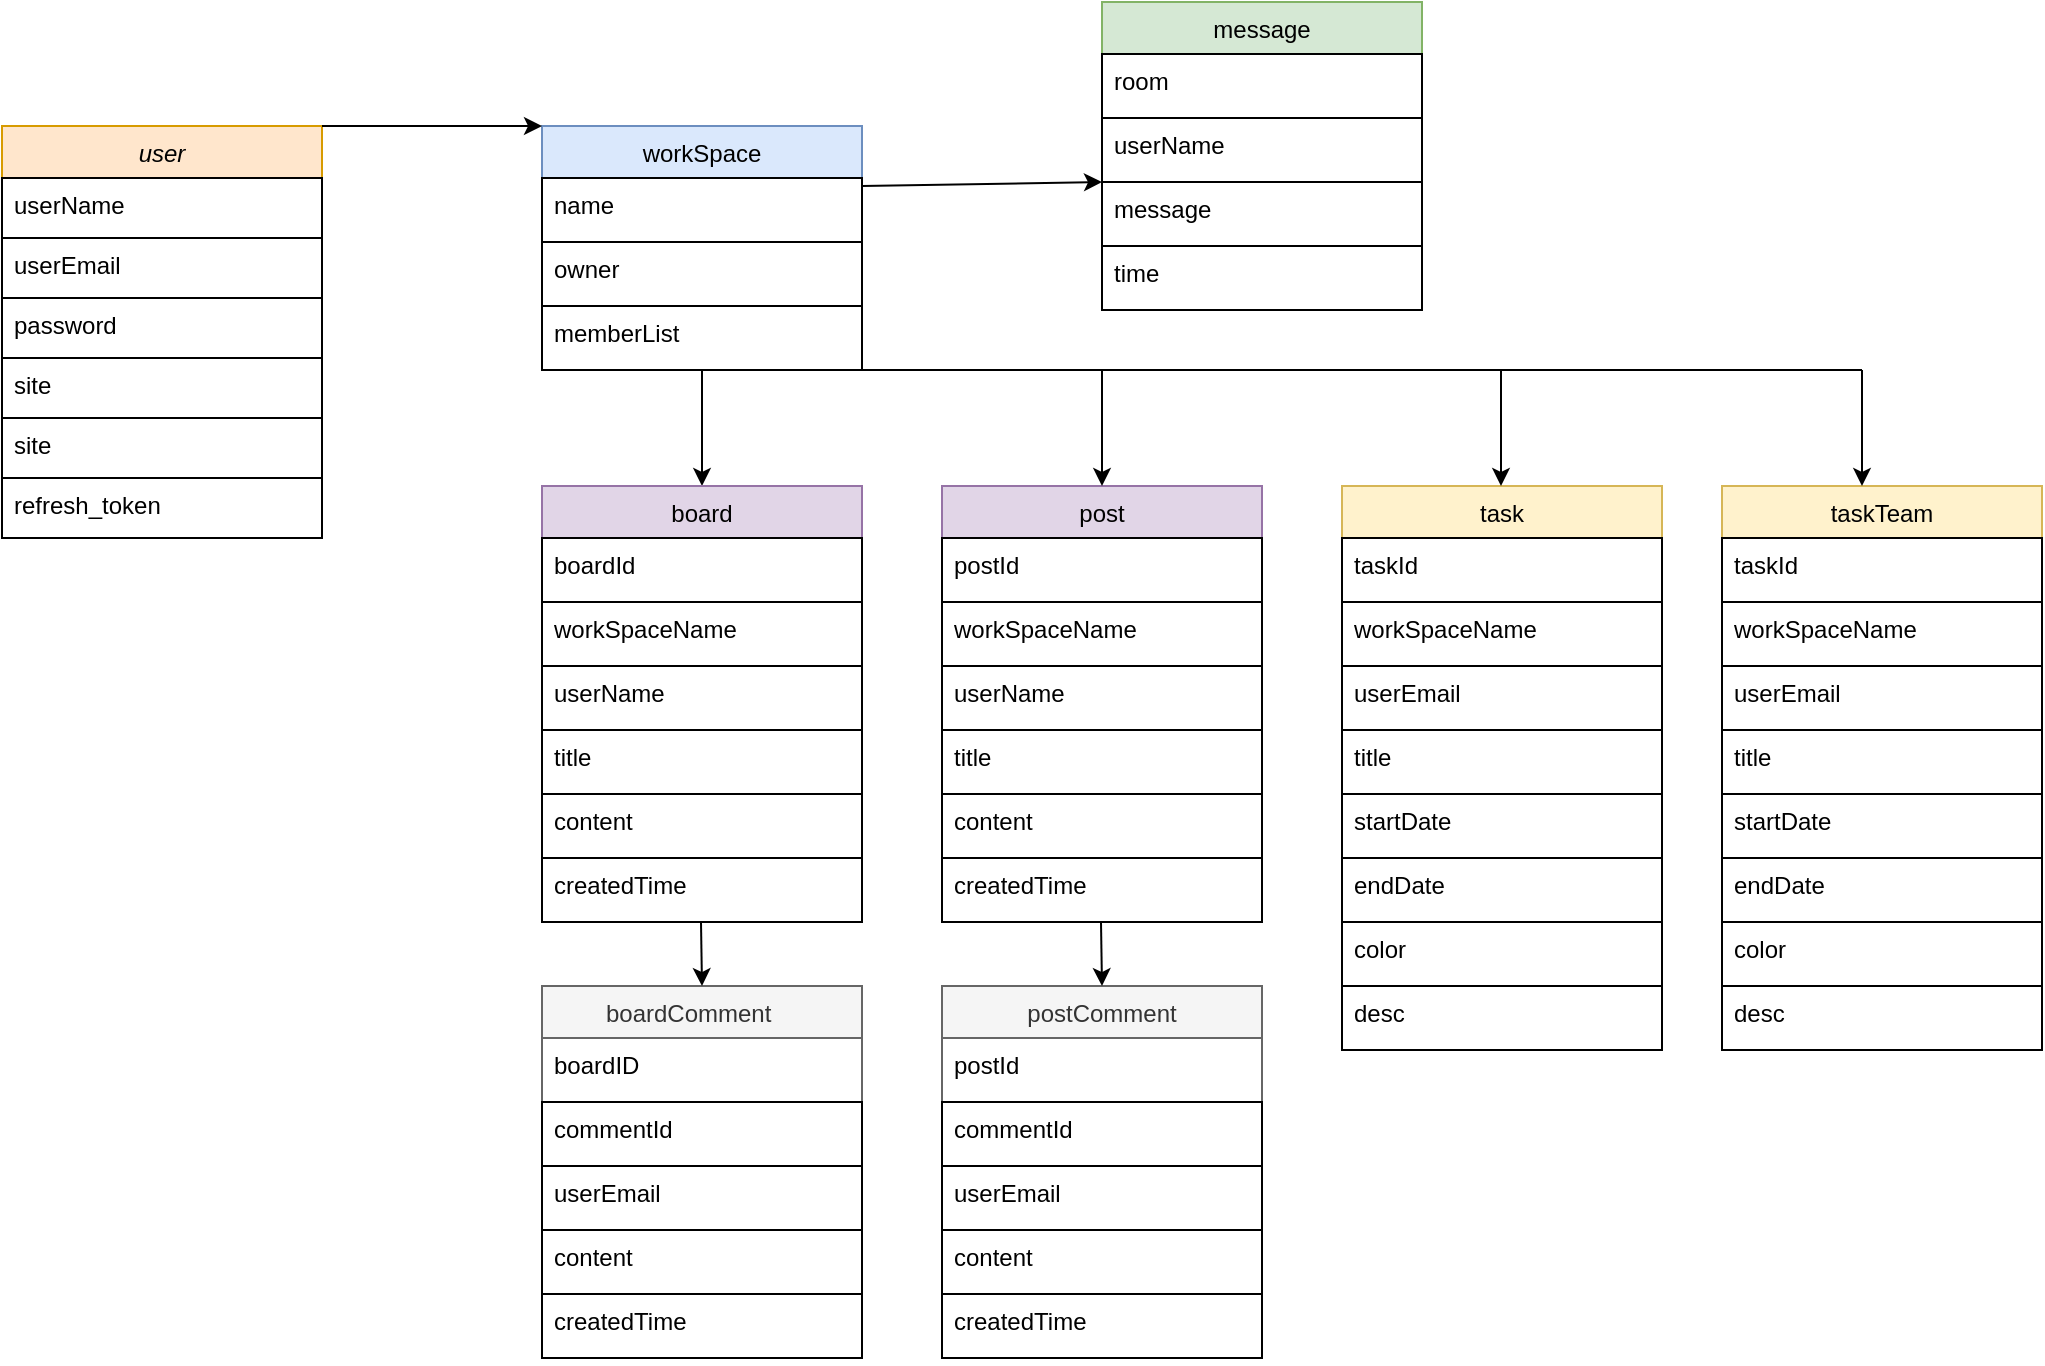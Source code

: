<mxfile version="20.1.1" type="github">
  <diagram id="C5RBs43oDa-KdzZeNtuy" name="Page-1">
    <mxGraphModel dx="2253" dy="794" grid="1" gridSize="10" guides="1" tooltips="1" connect="1" arrows="1" fold="1" page="1" pageScale="1" pageWidth="827" pageHeight="1169" math="0" shadow="0">
      <root>
        <mxCell id="WIyWlLk6GJQsqaUBKTNV-0" />
        <mxCell id="WIyWlLk6GJQsqaUBKTNV-1" parent="WIyWlLk6GJQsqaUBKTNV-0" />
        <mxCell id="zkfFHV4jXpPFQw0GAbJ--0" value="user" style="swimlane;fontStyle=2;align=center;verticalAlign=top;childLayout=stackLayout;horizontal=1;startSize=26;horizontalStack=0;resizeParent=1;resizeLast=0;collapsible=1;marginBottom=0;rounded=0;shadow=0;strokeWidth=1;fillColor=#ffe6cc;strokeColor=#d79b00;" parent="WIyWlLk6GJQsqaUBKTNV-1" vertex="1">
          <mxGeometry x="-150" y="230" width="160" height="116" as="geometry">
            <mxRectangle x="230" y="140" width="160" height="26" as="alternateBounds" />
          </mxGeometry>
        </mxCell>
        <mxCell id="zkfFHV4jXpPFQw0GAbJ--2" value="userName" style="text;align=left;verticalAlign=top;spacingLeft=4;spacingRight=4;overflow=hidden;rotatable=0;points=[[0,0.5],[1,0.5]];portConstraint=eastwest;rounded=0;shadow=0;html=0;strokeColor=default;" parent="zkfFHV4jXpPFQw0GAbJ--0" vertex="1">
          <mxGeometry y="26" width="160" height="30" as="geometry" />
        </mxCell>
        <mxCell id="zkfFHV4jXpPFQw0GAbJ--3" value="userEmail" style="text;align=left;verticalAlign=top;spacingLeft=4;spacingRight=4;overflow=hidden;rotatable=0;points=[[0,0.5],[1,0.5]];portConstraint=eastwest;rounded=0;shadow=0;html=0;strokeColor=default;" parent="zkfFHV4jXpPFQw0GAbJ--0" vertex="1">
          <mxGeometry y="56" width="160" height="30" as="geometry" />
        </mxCell>
        <mxCell id="zkfFHV4jXpPFQw0GAbJ--5" value="password" style="text;align=left;verticalAlign=top;spacingLeft=4;spacingRight=4;overflow=hidden;rotatable=0;points=[[0,0.5],[1,0.5]];portConstraint=eastwest;strokeColor=default;" parent="zkfFHV4jXpPFQw0GAbJ--0" vertex="1">
          <mxGeometry y="86" width="160" height="30" as="geometry" />
        </mxCell>
        <mxCell id="zkfFHV4jXpPFQw0GAbJ--17" value="workSpace" style="swimlane;fontStyle=0;align=center;verticalAlign=top;childLayout=stackLayout;horizontal=1;startSize=26;horizontalStack=0;resizeParent=1;resizeLast=0;collapsible=1;marginBottom=0;rounded=0;shadow=0;strokeWidth=1;fillColor=#dae8fc;strokeColor=#6c8ebf;" parent="WIyWlLk6GJQsqaUBKTNV-1" vertex="1">
          <mxGeometry x="120" y="230" width="160" height="122" as="geometry">
            <mxRectangle x="550" y="140" width="160" height="26" as="alternateBounds" />
          </mxGeometry>
        </mxCell>
        <mxCell id="zkfFHV4jXpPFQw0GAbJ--18" value="name" style="text;align=left;verticalAlign=top;spacingLeft=4;spacingRight=4;overflow=hidden;rotatable=0;points=[[0,0.5],[1,0.5]];portConstraint=eastwest;strokeColor=default;" parent="zkfFHV4jXpPFQw0GAbJ--17" vertex="1">
          <mxGeometry y="26" width="160" height="32" as="geometry" />
        </mxCell>
        <mxCell id="zkfFHV4jXpPFQw0GAbJ--19" value="owner" style="text;align=left;verticalAlign=top;spacingLeft=4;spacingRight=4;overflow=hidden;rotatable=0;points=[[0,0.5],[1,0.5]];portConstraint=eastwest;rounded=0;shadow=0;html=0;strokeColor=default;" parent="zkfFHV4jXpPFQw0GAbJ--17" vertex="1">
          <mxGeometry y="58" width="160" height="32" as="geometry" />
        </mxCell>
        <mxCell id="zkfFHV4jXpPFQw0GAbJ--20" value="memberList" style="text;align=left;verticalAlign=top;spacingLeft=4;spacingRight=4;overflow=hidden;rotatable=0;points=[[0,0.5],[1,0.5]];portConstraint=eastwest;rounded=0;shadow=0;html=0;strokeColor=default;" parent="zkfFHV4jXpPFQw0GAbJ--17" vertex="1">
          <mxGeometry y="90" width="160" height="32" as="geometry" />
        </mxCell>
        <mxCell id="8fhLAXNX7qXfPEwwO1pP-26" value="" style="endArrow=classic;html=1;rounded=0;entryX=0.5;entryY=0;entryDx=0;entryDy=0;" edge="1" parent="zkfFHV4jXpPFQw0GAbJ--17" target="8fhLAXNX7qXfPEwwO1pP-6">
          <mxGeometry width="50" height="50" relative="1" as="geometry">
            <mxPoint x="80" y="122" as="sourcePoint" />
            <mxPoint x="130" y="72" as="targetPoint" />
          </mxGeometry>
        </mxCell>
        <mxCell id="8fhLAXNX7qXfPEwwO1pP-6" value="board" style="swimlane;fontStyle=0;align=center;verticalAlign=top;childLayout=stackLayout;horizontal=1;startSize=26;horizontalStack=0;resizeParent=1;resizeLast=0;collapsible=1;marginBottom=0;rounded=0;shadow=0;strokeWidth=1;fillColor=#e1d5e7;strokeColor=#9673a6;" vertex="1" parent="WIyWlLk6GJQsqaUBKTNV-1">
          <mxGeometry x="120" y="410" width="160" height="122" as="geometry">
            <mxRectangle x="550" y="140" width="160" height="26" as="alternateBounds" />
          </mxGeometry>
        </mxCell>
        <mxCell id="8fhLAXNX7qXfPEwwO1pP-7" value="boardId" style="text;align=left;verticalAlign=top;spacingLeft=4;spacingRight=4;overflow=hidden;rotatable=0;points=[[0,0.5],[1,0.5]];portConstraint=eastwest;strokeColor=default;" vertex="1" parent="8fhLAXNX7qXfPEwwO1pP-6">
          <mxGeometry y="26" width="160" height="32" as="geometry" />
        </mxCell>
        <mxCell id="8fhLAXNX7qXfPEwwO1pP-8" value="workSpaceName" style="text;align=left;verticalAlign=top;spacingLeft=4;spacingRight=4;overflow=hidden;rotatable=0;points=[[0,0.5],[1,0.5]];portConstraint=eastwest;rounded=0;shadow=0;html=0;strokeColor=default;" vertex="1" parent="8fhLAXNX7qXfPEwwO1pP-6">
          <mxGeometry y="58" width="160" height="32" as="geometry" />
        </mxCell>
        <mxCell id="8fhLAXNX7qXfPEwwO1pP-9" value="userName" style="text;align=left;verticalAlign=top;spacingLeft=4;spacingRight=4;overflow=hidden;rotatable=0;points=[[0,0.5],[1,0.5]];portConstraint=eastwest;rounded=0;shadow=0;html=0;strokeColor=default;" vertex="1" parent="8fhLAXNX7qXfPEwwO1pP-6">
          <mxGeometry y="90" width="160" height="32" as="geometry" />
        </mxCell>
        <mxCell id="8fhLAXNX7qXfPEwwO1pP-13" value="title" style="text;align=left;verticalAlign=top;spacingLeft=4;spacingRight=4;overflow=hidden;rotatable=0;points=[[0,0.5],[1,0.5]];portConstraint=eastwest;rounded=0;shadow=0;html=0;strokeColor=default;" vertex="1" parent="WIyWlLk6GJQsqaUBKTNV-1">
          <mxGeometry x="120" y="532" width="160" height="32" as="geometry" />
        </mxCell>
        <mxCell id="8fhLAXNX7qXfPEwwO1pP-14" value="content" style="text;align=left;verticalAlign=top;spacingLeft=4;spacingRight=4;overflow=hidden;rotatable=0;points=[[0,0.5],[1,0.5]];portConstraint=eastwest;rounded=0;shadow=0;html=0;strokeColor=default;" vertex="1" parent="WIyWlLk6GJQsqaUBKTNV-1">
          <mxGeometry x="120" y="564" width="160" height="32" as="geometry" />
        </mxCell>
        <mxCell id="8fhLAXNX7qXfPEwwO1pP-15" value="createdTime" style="text;align=left;verticalAlign=top;spacingLeft=4;spacingRight=4;overflow=hidden;rotatable=0;points=[[0,0.5],[1,0.5]];portConstraint=eastwest;rounded=0;shadow=0;html=0;strokeColor=default;" vertex="1" parent="WIyWlLk6GJQsqaUBKTNV-1">
          <mxGeometry x="120" y="596" width="160" height="32" as="geometry" />
        </mxCell>
        <mxCell id="8fhLAXNX7qXfPEwwO1pP-16" value="post" style="swimlane;fontStyle=0;align=center;verticalAlign=top;childLayout=stackLayout;horizontal=1;startSize=26;horizontalStack=0;resizeParent=1;resizeLast=0;collapsible=1;marginBottom=0;rounded=0;shadow=0;strokeWidth=1;fillColor=#e1d5e7;strokeColor=#9673a6;" vertex="1" parent="WIyWlLk6GJQsqaUBKTNV-1">
          <mxGeometry x="320" y="410" width="160" height="122" as="geometry">
            <mxRectangle x="550" y="140" width="160" height="26" as="alternateBounds" />
          </mxGeometry>
        </mxCell>
        <mxCell id="8fhLAXNX7qXfPEwwO1pP-17" value="postId" style="text;align=left;verticalAlign=top;spacingLeft=4;spacingRight=4;overflow=hidden;rotatable=0;points=[[0,0.5],[1,0.5]];portConstraint=eastwest;strokeColor=default;" vertex="1" parent="8fhLAXNX7qXfPEwwO1pP-16">
          <mxGeometry y="26" width="160" height="32" as="geometry" />
        </mxCell>
        <mxCell id="8fhLAXNX7qXfPEwwO1pP-18" value="workSpaceName" style="text;align=left;verticalAlign=top;spacingLeft=4;spacingRight=4;overflow=hidden;rotatable=0;points=[[0,0.5],[1,0.5]];portConstraint=eastwest;rounded=0;shadow=0;html=0;strokeColor=default;" vertex="1" parent="8fhLAXNX7qXfPEwwO1pP-16">
          <mxGeometry y="58" width="160" height="32" as="geometry" />
        </mxCell>
        <mxCell id="8fhLAXNX7qXfPEwwO1pP-19" value="userName" style="text;align=left;verticalAlign=top;spacingLeft=4;spacingRight=4;overflow=hidden;rotatable=0;points=[[0,0.5],[1,0.5]];portConstraint=eastwest;rounded=0;shadow=0;html=0;strokeColor=default;" vertex="1" parent="8fhLAXNX7qXfPEwwO1pP-16">
          <mxGeometry y="90" width="160" height="32" as="geometry" />
        </mxCell>
        <mxCell id="8fhLAXNX7qXfPEwwO1pP-20" value="title" style="text;align=left;verticalAlign=top;spacingLeft=4;spacingRight=4;overflow=hidden;rotatable=0;points=[[0,0.5],[1,0.5]];portConstraint=eastwest;rounded=0;shadow=0;html=0;strokeColor=default;" vertex="1" parent="WIyWlLk6GJQsqaUBKTNV-1">
          <mxGeometry x="320" y="532" width="160" height="32" as="geometry" />
        </mxCell>
        <mxCell id="8fhLAXNX7qXfPEwwO1pP-21" value="content" style="text;align=left;verticalAlign=top;spacingLeft=4;spacingRight=4;overflow=hidden;rotatable=0;points=[[0,0.5],[1,0.5]];portConstraint=eastwest;rounded=0;shadow=0;html=0;strokeColor=default;" vertex="1" parent="WIyWlLk6GJQsqaUBKTNV-1">
          <mxGeometry x="320" y="564" width="160" height="32" as="geometry" />
        </mxCell>
        <mxCell id="8fhLAXNX7qXfPEwwO1pP-22" value="createdTime" style="text;align=left;verticalAlign=top;spacingLeft=4;spacingRight=4;overflow=hidden;rotatable=0;points=[[0,0.5],[1,0.5]];portConstraint=eastwest;rounded=0;shadow=0;html=0;strokeColor=default;" vertex="1" parent="WIyWlLk6GJQsqaUBKTNV-1">
          <mxGeometry x="320" y="596" width="160" height="32" as="geometry" />
        </mxCell>
        <mxCell id="8fhLAXNX7qXfPEwwO1pP-27" value="postComment" style="swimlane;fontStyle=0;align=center;verticalAlign=top;childLayout=stackLayout;horizontal=1;startSize=26;horizontalStack=0;resizeParent=1;resizeLast=0;collapsible=1;marginBottom=0;rounded=0;shadow=0;strokeWidth=1;fillColor=#f5f5f5;fontColor=#333333;strokeColor=#666666;" vertex="1" parent="WIyWlLk6GJQsqaUBKTNV-1">
          <mxGeometry x="320" y="660" width="160" height="122" as="geometry">
            <mxRectangle x="550" y="140" width="160" height="26" as="alternateBounds" />
          </mxGeometry>
        </mxCell>
        <mxCell id="8fhLAXNX7qXfPEwwO1pP-28" value="postId" style="text;align=left;verticalAlign=top;spacingLeft=4;spacingRight=4;overflow=hidden;rotatable=0;points=[[0,0.5],[1,0.5]];portConstraint=eastwest;" vertex="1" parent="8fhLAXNX7qXfPEwwO1pP-27">
          <mxGeometry y="26" width="160" height="32" as="geometry" />
        </mxCell>
        <mxCell id="8fhLAXNX7qXfPEwwO1pP-29" value="commentId" style="text;align=left;verticalAlign=top;spacingLeft=4;spacingRight=4;overflow=hidden;rotatable=0;points=[[0,0.5],[1,0.5]];portConstraint=eastwest;rounded=0;shadow=0;html=0;strokeColor=default;" vertex="1" parent="8fhLAXNX7qXfPEwwO1pP-27">
          <mxGeometry y="58" width="160" height="32" as="geometry" />
        </mxCell>
        <mxCell id="8fhLAXNX7qXfPEwwO1pP-30" value="userEmail" style="text;align=left;verticalAlign=top;spacingLeft=4;spacingRight=4;overflow=hidden;rotatable=0;points=[[0,0.5],[1,0.5]];portConstraint=eastwest;rounded=0;shadow=0;html=0;strokeColor=default;" vertex="1" parent="8fhLAXNX7qXfPEwwO1pP-27">
          <mxGeometry y="90" width="160" height="32" as="geometry" />
        </mxCell>
        <mxCell id="8fhLAXNX7qXfPEwwO1pP-32" value="content" style="text;align=left;verticalAlign=top;spacingLeft=4;spacingRight=4;overflow=hidden;rotatable=0;points=[[0,0.5],[1,0.5]];portConstraint=eastwest;rounded=0;shadow=0;html=0;strokeColor=default;" vertex="1" parent="WIyWlLk6GJQsqaUBKTNV-1">
          <mxGeometry x="320" y="782" width="160" height="32" as="geometry" />
        </mxCell>
        <mxCell id="8fhLAXNX7qXfPEwwO1pP-33" value="createdTime" style="text;align=left;verticalAlign=top;spacingLeft=4;spacingRight=4;overflow=hidden;rotatable=0;points=[[0,0.5],[1,0.5]];portConstraint=eastwest;rounded=0;shadow=0;html=0;strokeColor=default;" vertex="1" parent="WIyWlLk6GJQsqaUBKTNV-1">
          <mxGeometry x="320" y="814" width="160" height="32" as="geometry" />
        </mxCell>
        <mxCell id="8fhLAXNX7qXfPEwwO1pP-34" value="boardComment    " style="swimlane;fontStyle=0;align=center;verticalAlign=top;childLayout=stackLayout;horizontal=1;startSize=26;horizontalStack=0;resizeParent=1;resizeLast=0;collapsible=1;marginBottom=0;rounded=0;shadow=0;strokeWidth=1;fillColor=#f5f5f5;fontColor=#333333;strokeColor=#666666;" vertex="1" parent="WIyWlLk6GJQsqaUBKTNV-1">
          <mxGeometry x="120" y="660" width="160" height="122" as="geometry">
            <mxRectangle x="550" y="140" width="160" height="26" as="alternateBounds" />
          </mxGeometry>
        </mxCell>
        <mxCell id="8fhLAXNX7qXfPEwwO1pP-35" value="boardID" style="text;align=left;verticalAlign=top;spacingLeft=4;spacingRight=4;overflow=hidden;rotatable=0;points=[[0,0.5],[1,0.5]];portConstraint=eastwest;" vertex="1" parent="8fhLAXNX7qXfPEwwO1pP-34">
          <mxGeometry y="26" width="160" height="32" as="geometry" />
        </mxCell>
        <mxCell id="8fhLAXNX7qXfPEwwO1pP-36" value="commentId" style="text;align=left;verticalAlign=top;spacingLeft=4;spacingRight=4;overflow=hidden;rotatable=0;points=[[0,0.5],[1,0.5]];portConstraint=eastwest;rounded=0;shadow=0;html=0;strokeColor=default;" vertex="1" parent="8fhLAXNX7qXfPEwwO1pP-34">
          <mxGeometry y="58" width="160" height="32" as="geometry" />
        </mxCell>
        <mxCell id="8fhLAXNX7qXfPEwwO1pP-37" value="userEmail" style="text;align=left;verticalAlign=top;spacingLeft=4;spacingRight=4;overflow=hidden;rotatable=0;points=[[0,0.5],[1,0.5]];portConstraint=eastwest;rounded=0;shadow=0;html=0;strokeColor=default;" vertex="1" parent="8fhLAXNX7qXfPEwwO1pP-34">
          <mxGeometry y="90" width="160" height="32" as="geometry" />
        </mxCell>
        <mxCell id="8fhLAXNX7qXfPEwwO1pP-38" value="content" style="text;align=left;verticalAlign=top;spacingLeft=4;spacingRight=4;overflow=hidden;rotatable=0;points=[[0,0.5],[1,0.5]];portConstraint=eastwest;rounded=0;shadow=0;html=0;strokeColor=default;" vertex="1" parent="WIyWlLk6GJQsqaUBKTNV-1">
          <mxGeometry x="120" y="782" width="160" height="32" as="geometry" />
        </mxCell>
        <mxCell id="8fhLAXNX7qXfPEwwO1pP-39" value="createdTime" style="text;align=left;verticalAlign=top;spacingLeft=4;spacingRight=4;overflow=hidden;rotatable=0;points=[[0,0.5],[1,0.5]];portConstraint=eastwest;rounded=0;shadow=0;html=0;strokeColor=default;" vertex="1" parent="WIyWlLk6GJQsqaUBKTNV-1">
          <mxGeometry x="120" y="814" width="160" height="32" as="geometry" />
        </mxCell>
        <mxCell id="8fhLAXNX7qXfPEwwO1pP-40" value="" style="endArrow=classic;html=1;rounded=0;" edge="1" parent="WIyWlLk6GJQsqaUBKTNV-1">
          <mxGeometry width="50" height="50" relative="1" as="geometry">
            <mxPoint x="199.5" y="628" as="sourcePoint" />
            <mxPoint x="200" y="660" as="targetPoint" />
          </mxGeometry>
        </mxCell>
        <mxCell id="8fhLAXNX7qXfPEwwO1pP-41" value="" style="endArrow=classic;html=1;rounded=0;" edge="1" parent="WIyWlLk6GJQsqaUBKTNV-1">
          <mxGeometry width="50" height="50" relative="1" as="geometry">
            <mxPoint x="399.5" y="628" as="sourcePoint" />
            <mxPoint x="400" y="660" as="targetPoint" />
          </mxGeometry>
        </mxCell>
        <mxCell id="8fhLAXNX7qXfPEwwO1pP-42" value="task" style="swimlane;fontStyle=0;align=center;verticalAlign=top;childLayout=stackLayout;horizontal=1;startSize=26;horizontalStack=0;resizeParent=1;resizeLast=0;collapsible=1;marginBottom=0;rounded=0;shadow=0;strokeWidth=1;fillColor=#fff2cc;strokeColor=#d6b656;" vertex="1" parent="WIyWlLk6GJQsqaUBKTNV-1">
          <mxGeometry x="520" y="410" width="160" height="122" as="geometry">
            <mxRectangle x="550" y="140" width="160" height="26" as="alternateBounds" />
          </mxGeometry>
        </mxCell>
        <mxCell id="8fhLAXNX7qXfPEwwO1pP-43" value="taskId" style="text;align=left;verticalAlign=top;spacingLeft=4;spacingRight=4;overflow=hidden;rotatable=0;points=[[0,0.5],[1,0.5]];portConstraint=eastwest;strokeColor=default;" vertex="1" parent="8fhLAXNX7qXfPEwwO1pP-42">
          <mxGeometry y="26" width="160" height="32" as="geometry" />
        </mxCell>
        <mxCell id="8fhLAXNX7qXfPEwwO1pP-44" value="workSpaceName" style="text;align=left;verticalAlign=top;spacingLeft=4;spacingRight=4;overflow=hidden;rotatable=0;points=[[0,0.5],[1,0.5]];portConstraint=eastwest;rounded=0;shadow=0;html=0;strokeColor=default;" vertex="1" parent="8fhLAXNX7qXfPEwwO1pP-42">
          <mxGeometry y="58" width="160" height="32" as="geometry" />
        </mxCell>
        <mxCell id="8fhLAXNX7qXfPEwwO1pP-45" value="userEmail" style="text;align=left;verticalAlign=top;spacingLeft=4;spacingRight=4;overflow=hidden;rotatable=0;points=[[0,0.5],[1,0.5]];portConstraint=eastwest;rounded=0;shadow=0;html=0;strokeColor=default;" vertex="1" parent="8fhLAXNX7qXfPEwwO1pP-42">
          <mxGeometry y="90" width="160" height="32" as="geometry" />
        </mxCell>
        <mxCell id="8fhLAXNX7qXfPEwwO1pP-46" value="title" style="text;align=left;verticalAlign=top;spacingLeft=4;spacingRight=4;overflow=hidden;rotatable=0;points=[[0,0.5],[1,0.5]];portConstraint=eastwest;rounded=0;shadow=0;html=0;strokeColor=default;" vertex="1" parent="WIyWlLk6GJQsqaUBKTNV-1">
          <mxGeometry x="520" y="532" width="160" height="32" as="geometry" />
        </mxCell>
        <mxCell id="8fhLAXNX7qXfPEwwO1pP-47" value="startDate" style="text;align=left;verticalAlign=top;spacingLeft=4;spacingRight=4;overflow=hidden;rotatable=0;points=[[0,0.5],[1,0.5]];portConstraint=eastwest;rounded=0;shadow=0;html=0;strokeColor=default;" vertex="1" parent="WIyWlLk6GJQsqaUBKTNV-1">
          <mxGeometry x="520" y="564" width="160" height="32" as="geometry" />
        </mxCell>
        <mxCell id="8fhLAXNX7qXfPEwwO1pP-48" value="color" style="text;align=left;verticalAlign=top;spacingLeft=4;spacingRight=4;overflow=hidden;rotatable=0;points=[[0,0.5],[1,0.5]];portConstraint=eastwest;rounded=0;shadow=0;html=0;strokeColor=default;" vertex="1" parent="WIyWlLk6GJQsqaUBKTNV-1">
          <mxGeometry x="520" y="628" width="160" height="32" as="geometry" />
        </mxCell>
        <mxCell id="8fhLAXNX7qXfPEwwO1pP-49" value="endDate" style="text;align=left;verticalAlign=top;spacingLeft=4;spacingRight=4;overflow=hidden;rotatable=0;points=[[0,0.5],[1,0.5]];portConstraint=eastwest;rounded=0;shadow=0;html=0;strokeColor=default;" vertex="1" parent="WIyWlLk6GJQsqaUBKTNV-1">
          <mxGeometry x="520" y="596" width="160" height="32" as="geometry" />
        </mxCell>
        <mxCell id="8fhLAXNX7qXfPEwwO1pP-50" value="desc" style="text;align=left;verticalAlign=top;spacingLeft=4;spacingRight=4;overflow=hidden;rotatable=0;points=[[0,0.5],[1,0.5]];portConstraint=eastwest;rounded=0;shadow=0;html=0;strokeColor=default;" vertex="1" parent="WIyWlLk6GJQsqaUBKTNV-1">
          <mxGeometry x="520" y="660" width="160" height="32" as="geometry" />
        </mxCell>
        <mxCell id="8fhLAXNX7qXfPEwwO1pP-52" value="message" style="swimlane;fontStyle=0;align=center;verticalAlign=top;childLayout=stackLayout;horizontal=1;startSize=26;horizontalStack=0;resizeParent=1;resizeLast=0;collapsible=1;marginBottom=0;rounded=0;shadow=0;strokeWidth=1;fillColor=#d5e8d4;strokeColor=#82b366;" vertex="1" parent="WIyWlLk6GJQsqaUBKTNV-1">
          <mxGeometry x="400" y="168" width="160" height="122" as="geometry">
            <mxRectangle x="550" y="140" width="160" height="26" as="alternateBounds" />
          </mxGeometry>
        </mxCell>
        <mxCell id="8fhLAXNX7qXfPEwwO1pP-53" value="room    " style="text;align=left;verticalAlign=top;spacingLeft=4;spacingRight=4;overflow=hidden;rotatable=0;points=[[0,0.5],[1,0.5]];portConstraint=eastwest;strokeColor=default;" vertex="1" parent="8fhLAXNX7qXfPEwwO1pP-52">
          <mxGeometry y="26" width="160" height="32" as="geometry" />
        </mxCell>
        <mxCell id="8fhLAXNX7qXfPEwwO1pP-54" value="userName" style="text;align=left;verticalAlign=top;spacingLeft=4;spacingRight=4;overflow=hidden;rotatable=0;points=[[0,0.5],[1,0.5]];portConstraint=eastwest;rounded=0;shadow=0;html=0;strokeColor=default;" vertex="1" parent="8fhLAXNX7qXfPEwwO1pP-52">
          <mxGeometry y="58" width="160" height="32" as="geometry" />
        </mxCell>
        <mxCell id="8fhLAXNX7qXfPEwwO1pP-55" value="message" style="text;align=left;verticalAlign=top;spacingLeft=4;spacingRight=4;overflow=hidden;rotatable=0;points=[[0,0.5],[1,0.5]];portConstraint=eastwest;rounded=0;shadow=0;html=0;strokeColor=default;" vertex="1" parent="8fhLAXNX7qXfPEwwO1pP-52">
          <mxGeometry y="90" width="160" height="32" as="geometry" />
        </mxCell>
        <mxCell id="8fhLAXNX7qXfPEwwO1pP-56" value="time" style="text;align=left;verticalAlign=top;spacingLeft=4;spacingRight=4;overflow=hidden;rotatable=0;points=[[0,0.5],[1,0.5]];portConstraint=eastwest;rounded=0;shadow=0;html=0;strokeColor=default;" vertex="1" parent="WIyWlLk6GJQsqaUBKTNV-1">
          <mxGeometry x="400" y="290" width="160" height="32" as="geometry" />
        </mxCell>
        <mxCell id="8fhLAXNX7qXfPEwwO1pP-58" value="" style="endArrow=classic;html=1;rounded=0;entryX=0;entryY=0;entryDx=0;entryDy=0;entryPerimeter=0;" edge="1" parent="WIyWlLk6GJQsqaUBKTNV-1" target="8fhLAXNX7qXfPEwwO1pP-55">
          <mxGeometry width="50" height="50" relative="1" as="geometry">
            <mxPoint x="280" y="260" as="sourcePoint" />
            <mxPoint x="330" y="130" as="targetPoint" />
          </mxGeometry>
        </mxCell>
        <mxCell id="8fhLAXNX7qXfPEwwO1pP-59" value="taskTeam" style="swimlane;fontStyle=0;align=center;verticalAlign=top;childLayout=stackLayout;horizontal=1;startSize=26;horizontalStack=0;resizeParent=1;resizeLast=0;collapsible=1;marginBottom=0;rounded=0;shadow=0;strokeWidth=1;fillColor=#fff2cc;strokeColor=#d6b656;" vertex="1" parent="WIyWlLk6GJQsqaUBKTNV-1">
          <mxGeometry x="710" y="410" width="160" height="122" as="geometry">
            <mxRectangle x="550" y="140" width="160" height="26" as="alternateBounds" />
          </mxGeometry>
        </mxCell>
        <mxCell id="8fhLAXNX7qXfPEwwO1pP-60" value="taskId" style="text;align=left;verticalAlign=top;spacingLeft=4;spacingRight=4;overflow=hidden;rotatable=0;points=[[0,0.5],[1,0.5]];portConstraint=eastwest;strokeColor=default;" vertex="1" parent="8fhLAXNX7qXfPEwwO1pP-59">
          <mxGeometry y="26" width="160" height="32" as="geometry" />
        </mxCell>
        <mxCell id="8fhLAXNX7qXfPEwwO1pP-61" value="workSpaceName" style="text;align=left;verticalAlign=top;spacingLeft=4;spacingRight=4;overflow=hidden;rotatable=0;points=[[0,0.5],[1,0.5]];portConstraint=eastwest;rounded=0;shadow=0;html=0;strokeColor=default;" vertex="1" parent="8fhLAXNX7qXfPEwwO1pP-59">
          <mxGeometry y="58" width="160" height="32" as="geometry" />
        </mxCell>
        <mxCell id="8fhLAXNX7qXfPEwwO1pP-62" value="userEmail" style="text;align=left;verticalAlign=top;spacingLeft=4;spacingRight=4;overflow=hidden;rotatable=0;points=[[0,0.5],[1,0.5]];portConstraint=eastwest;rounded=0;shadow=0;html=0;strokeColor=default;" vertex="1" parent="8fhLAXNX7qXfPEwwO1pP-59">
          <mxGeometry y="90" width="160" height="32" as="geometry" />
        </mxCell>
        <mxCell id="8fhLAXNX7qXfPEwwO1pP-63" value="title" style="text;align=left;verticalAlign=top;spacingLeft=4;spacingRight=4;overflow=hidden;rotatable=0;points=[[0,0.5],[1,0.5]];portConstraint=eastwest;rounded=0;shadow=0;html=0;strokeColor=default;" vertex="1" parent="WIyWlLk6GJQsqaUBKTNV-1">
          <mxGeometry x="710" y="532" width="160" height="32" as="geometry" />
        </mxCell>
        <mxCell id="8fhLAXNX7qXfPEwwO1pP-64" value="startDate" style="text;align=left;verticalAlign=top;spacingLeft=4;spacingRight=4;overflow=hidden;rotatable=0;points=[[0,0.5],[1,0.5]];portConstraint=eastwest;rounded=0;shadow=0;html=0;strokeColor=default;" vertex="1" parent="WIyWlLk6GJQsqaUBKTNV-1">
          <mxGeometry x="710" y="564" width="160" height="32" as="geometry" />
        </mxCell>
        <mxCell id="8fhLAXNX7qXfPEwwO1pP-65" value="color" style="text;align=left;verticalAlign=top;spacingLeft=4;spacingRight=4;overflow=hidden;rotatable=0;points=[[0,0.5],[1,0.5]];portConstraint=eastwest;rounded=0;shadow=0;html=0;strokeColor=default;" vertex="1" parent="WIyWlLk6GJQsqaUBKTNV-1">
          <mxGeometry x="710" y="628" width="160" height="32" as="geometry" />
        </mxCell>
        <mxCell id="8fhLAXNX7qXfPEwwO1pP-66" value="endDate" style="text;align=left;verticalAlign=top;spacingLeft=4;spacingRight=4;overflow=hidden;rotatable=0;points=[[0,0.5],[1,0.5]];portConstraint=eastwest;rounded=0;shadow=0;html=0;strokeColor=default;" vertex="1" parent="WIyWlLk6GJQsqaUBKTNV-1">
          <mxGeometry x="710" y="596" width="160" height="32" as="geometry" />
        </mxCell>
        <mxCell id="8fhLAXNX7qXfPEwwO1pP-67" value="desc" style="text;align=left;verticalAlign=top;spacingLeft=4;spacingRight=4;overflow=hidden;rotatable=0;points=[[0,0.5],[1,0.5]];portConstraint=eastwest;rounded=0;shadow=0;html=0;strokeColor=default;" vertex="1" parent="WIyWlLk6GJQsqaUBKTNV-1">
          <mxGeometry x="710" y="660" width="160" height="32" as="geometry" />
        </mxCell>
        <mxCell id="8fhLAXNX7qXfPEwwO1pP-71" value="site" style="text;align=left;verticalAlign=top;spacingLeft=4;spacingRight=4;overflow=hidden;rotatable=0;points=[[0,0.5],[1,0.5]];portConstraint=eastwest;strokeColor=default;" vertex="1" parent="WIyWlLk6GJQsqaUBKTNV-1">
          <mxGeometry x="-150" y="346" width="160" height="30" as="geometry" />
        </mxCell>
        <mxCell id="8fhLAXNX7qXfPEwwO1pP-72" value="site" style="text;align=left;verticalAlign=top;spacingLeft=4;spacingRight=4;overflow=hidden;rotatable=0;points=[[0,0.5],[1,0.5]];portConstraint=eastwest;strokeColor=default;" vertex="1" parent="WIyWlLk6GJQsqaUBKTNV-1">
          <mxGeometry x="-150" y="376" width="160" height="30" as="geometry" />
        </mxCell>
        <mxCell id="8fhLAXNX7qXfPEwwO1pP-73" value="refresh_token" style="text;align=left;verticalAlign=top;spacingLeft=4;spacingRight=4;overflow=hidden;rotatable=0;points=[[0,0.5],[1,0.5]];portConstraint=eastwest;strokeColor=default;" vertex="1" parent="WIyWlLk6GJQsqaUBKTNV-1">
          <mxGeometry x="-150" y="406" width="160" height="30" as="geometry" />
        </mxCell>
        <mxCell id="8fhLAXNX7qXfPEwwO1pP-74" value="" style="endArrow=classic;html=1;rounded=0;entryX=0;entryY=0;entryDx=0;entryDy=0;" edge="1" parent="WIyWlLk6GJQsqaUBKTNV-1" target="zkfFHV4jXpPFQw0GAbJ--17">
          <mxGeometry width="50" height="50" relative="1" as="geometry">
            <mxPoint x="10" y="230" as="sourcePoint" />
            <mxPoint x="60" y="180" as="targetPoint" />
          </mxGeometry>
        </mxCell>
        <mxCell id="8fhLAXNX7qXfPEwwO1pP-75" value="" style="endArrow=none;html=1;rounded=0;" edge="1" parent="WIyWlLk6GJQsqaUBKTNV-1">
          <mxGeometry width="50" height="50" relative="1" as="geometry">
            <mxPoint x="280" y="352" as="sourcePoint" />
            <mxPoint x="780" y="352" as="targetPoint" />
          </mxGeometry>
        </mxCell>
        <mxCell id="8fhLAXNX7qXfPEwwO1pP-76" value="" style="endArrow=classic;html=1;rounded=0;" edge="1" parent="WIyWlLk6GJQsqaUBKTNV-1" target="8fhLAXNX7qXfPEwwO1pP-16">
          <mxGeometry width="50" height="50" relative="1" as="geometry">
            <mxPoint x="400" y="352" as="sourcePoint" />
            <mxPoint x="450" y="302" as="targetPoint" />
          </mxGeometry>
        </mxCell>
        <mxCell id="8fhLAXNX7qXfPEwwO1pP-77" value="" style="endArrow=classic;html=1;rounded=0;" edge="1" parent="WIyWlLk6GJQsqaUBKTNV-1">
          <mxGeometry width="50" height="50" relative="1" as="geometry">
            <mxPoint x="599.5" y="352" as="sourcePoint" />
            <mxPoint x="599.5" y="410" as="targetPoint" />
          </mxGeometry>
        </mxCell>
        <mxCell id="8fhLAXNX7qXfPEwwO1pP-78" value="" style="endArrow=classic;html=1;rounded=0;" edge="1" parent="WIyWlLk6GJQsqaUBKTNV-1">
          <mxGeometry width="50" height="50" relative="1" as="geometry">
            <mxPoint x="780" y="352" as="sourcePoint" />
            <mxPoint x="780" y="410" as="targetPoint" />
          </mxGeometry>
        </mxCell>
      </root>
    </mxGraphModel>
  </diagram>
</mxfile>
